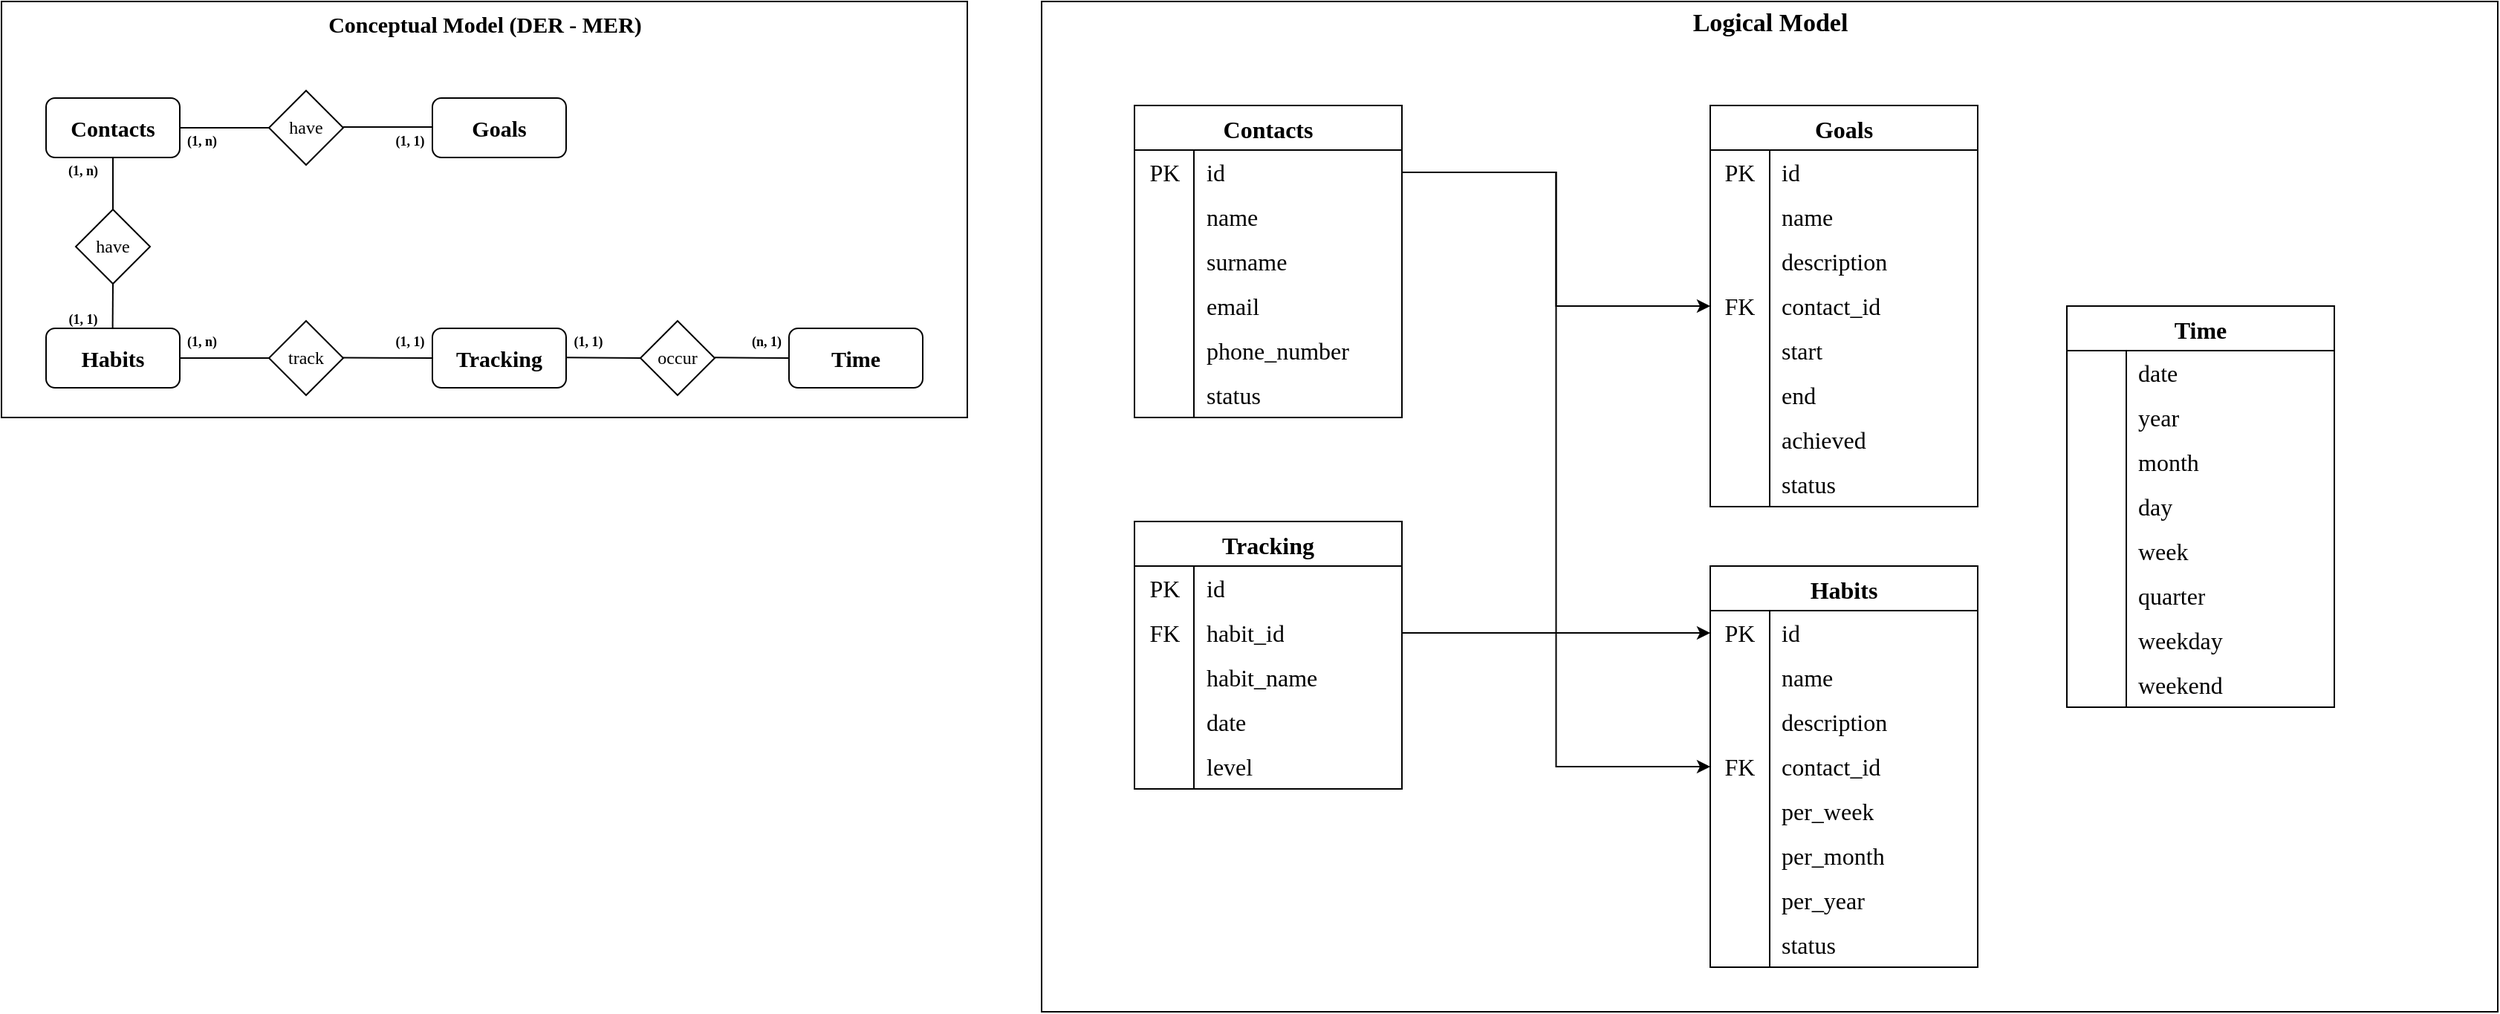 <mxfile version="24.0.6" type="device">
  <diagram name="Page-1" id="YHusCeFinX6QaXIxMUpy">
    <mxGraphModel dx="2440" dy="868" grid="1" gridSize="10" guides="1" tooltips="1" connect="1" arrows="1" fold="1" page="1" pageScale="1" pageWidth="850" pageHeight="1100" math="0" shadow="0">
      <root>
        <mxCell id="0" />
        <mxCell id="1" parent="0" />
        <mxCell id="vCZlDzleGEi6UnrA_8m--1" value="" style="rounded=0;whiteSpace=wrap;html=1;fontFamily=Garamond;" vertex="1" parent="1">
          <mxGeometry x="110" y="20" width="650" height="280" as="geometry" />
        </mxCell>
        <mxCell id="vCZlDzleGEi6UnrA_8m--4" value="&lt;b&gt;&lt;font style=&quot;font-size: 15px;&quot;&gt;Conceptual Model (DER - MER)&lt;/font&gt;&lt;/b&gt;" style="text;html=1;align=center;verticalAlign=middle;whiteSpace=wrap;rounded=0;fontFamily=Garamond;" vertex="1" parent="1">
          <mxGeometry x="322.5" y="20" width="225" height="30" as="geometry" />
        </mxCell>
        <mxCell id="vCZlDzleGEi6UnrA_8m--5" value="&lt;font style=&quot;font-size: 15px;&quot;&gt;&lt;b&gt;Contacts&lt;/b&gt;&lt;/font&gt;" style="rounded=1;whiteSpace=wrap;html=1;fontFamily=Garamond;" vertex="1" parent="1">
          <mxGeometry x="140" y="85" width="90" height="40" as="geometry" />
        </mxCell>
        <mxCell id="vCZlDzleGEi6UnrA_8m--6" value="&lt;font style=&quot;font-size: 15px;&quot;&gt;&lt;b&gt;Goals&lt;/b&gt;&lt;/font&gt;" style="rounded=1;whiteSpace=wrap;html=1;fontFamily=Garamond;" vertex="1" parent="1">
          <mxGeometry x="400" y="85" width="90" height="40" as="geometry" />
        </mxCell>
        <mxCell id="vCZlDzleGEi6UnrA_8m--7" value="&lt;font style=&quot;font-size: 15px;&quot;&gt;&lt;b&gt;Habits&lt;/b&gt;&lt;/font&gt;" style="rounded=1;whiteSpace=wrap;html=1;fontFamily=Garamond;" vertex="1" parent="1">
          <mxGeometry x="140" y="240" width="90" height="40" as="geometry" />
        </mxCell>
        <mxCell id="vCZlDzleGEi6UnrA_8m--8" value="&lt;font style=&quot;font-size: 15px;&quot;&gt;&lt;b&gt;Tracking&lt;/b&gt;&lt;/font&gt;" style="rounded=1;whiteSpace=wrap;html=1;fontFamily=Garamond;" vertex="1" parent="1">
          <mxGeometry x="400" y="240" width="90" height="40" as="geometry" />
        </mxCell>
        <mxCell id="vCZlDzleGEi6UnrA_8m--9" value="&lt;font style=&quot;font-size: 15px;&quot;&gt;&lt;b&gt;Time&lt;/b&gt;&lt;/font&gt;" style="rounded=1;whiteSpace=wrap;html=1;fontFamily=Garamond;" vertex="1" parent="1">
          <mxGeometry x="640" y="240" width="90" height="40" as="geometry" />
        </mxCell>
        <mxCell id="vCZlDzleGEi6UnrA_8m--10" value="have" style="rhombus;whiteSpace=wrap;html=1;fontFamily=Garamond;" vertex="1" parent="1">
          <mxGeometry x="290" y="80" width="50" height="50" as="geometry" />
        </mxCell>
        <mxCell id="vCZlDzleGEi6UnrA_8m--12" value="" style="endArrow=none;html=1;rounded=0;exitX=1;exitY=0.5;exitDx=0;exitDy=0;entryX=0;entryY=0.5;entryDx=0;entryDy=0;fontFamily=Garamond;" edge="1" parent="1" source="vCZlDzleGEi6UnrA_8m--5" target="vCZlDzleGEi6UnrA_8m--10">
          <mxGeometry width="50" height="50" relative="1" as="geometry">
            <mxPoint x="230" y="130" as="sourcePoint" />
            <mxPoint x="280" y="80" as="targetPoint" />
          </mxGeometry>
        </mxCell>
        <mxCell id="vCZlDzleGEi6UnrA_8m--13" value="" style="endArrow=none;html=1;rounded=0;exitX=1;exitY=0.5;exitDx=0;exitDy=0;entryX=0;entryY=0.5;entryDx=0;entryDy=0;fontFamily=Garamond;" edge="1" parent="1">
          <mxGeometry width="50" height="50" relative="1" as="geometry">
            <mxPoint x="340" y="104.5" as="sourcePoint" />
            <mxPoint x="400" y="104.5" as="targetPoint" />
          </mxGeometry>
        </mxCell>
        <mxCell id="vCZlDzleGEi6UnrA_8m--15" value="have" style="rhombus;whiteSpace=wrap;html=1;fontFamily=Garamond;" vertex="1" parent="1">
          <mxGeometry x="160" y="160" width="50" height="50" as="geometry" />
        </mxCell>
        <mxCell id="vCZlDzleGEi6UnrA_8m--17" value="" style="endArrow=none;html=1;rounded=0;exitX=0.5;exitY=1;exitDx=0;exitDy=0;entryX=0.5;entryY=0;entryDx=0;entryDy=0;fontFamily=Garamond;" edge="1" parent="1" source="vCZlDzleGEi6UnrA_8m--5" target="vCZlDzleGEi6UnrA_8m--15">
          <mxGeometry width="50" height="50" relative="1" as="geometry">
            <mxPoint x="350" y="114.5" as="sourcePoint" />
            <mxPoint x="410" y="114.5" as="targetPoint" />
          </mxGeometry>
        </mxCell>
        <mxCell id="vCZlDzleGEi6UnrA_8m--18" value="" style="endArrow=none;html=1;rounded=0;exitX=0.5;exitY=1;exitDx=0;exitDy=0;entryX=0.5;entryY=0;entryDx=0;entryDy=0;fontFamily=Garamond;" edge="1" parent="1" source="vCZlDzleGEi6UnrA_8m--15">
          <mxGeometry width="50" height="50" relative="1" as="geometry">
            <mxPoint x="184.8" y="205" as="sourcePoint" />
            <mxPoint x="184.8" y="240" as="targetPoint" />
          </mxGeometry>
        </mxCell>
        <mxCell id="vCZlDzleGEi6UnrA_8m--19" value="track" style="rhombus;whiteSpace=wrap;html=1;fontFamily=Garamond;" vertex="1" parent="1">
          <mxGeometry x="290" y="235" width="50" height="50" as="geometry" />
        </mxCell>
        <mxCell id="vCZlDzleGEi6UnrA_8m--20" value="" style="endArrow=none;html=1;rounded=0;exitX=1;exitY=0.5;exitDx=0;exitDy=0;entryX=0;entryY=0.5;entryDx=0;entryDy=0;fontFamily=Garamond;" edge="1" parent="1" source="vCZlDzleGEi6UnrA_8m--7" target="vCZlDzleGEi6UnrA_8m--19">
          <mxGeometry width="50" height="50" relative="1" as="geometry">
            <mxPoint x="260.2" y="240" as="sourcePoint" />
            <mxPoint x="260" y="270" as="targetPoint" />
          </mxGeometry>
        </mxCell>
        <mxCell id="vCZlDzleGEi6UnrA_8m--21" value="" style="endArrow=none;html=1;rounded=0;exitX=1;exitY=0.5;exitDx=0;exitDy=0;entryX=0;entryY=0.5;entryDx=0;entryDy=0;fontFamily=Garamond;" edge="1" parent="1" target="vCZlDzleGEi6UnrA_8m--8">
          <mxGeometry width="50" height="50" relative="1" as="geometry">
            <mxPoint x="340" y="259.76" as="sourcePoint" />
            <mxPoint x="400" y="259.76" as="targetPoint" />
          </mxGeometry>
        </mxCell>
        <mxCell id="vCZlDzleGEi6UnrA_8m--22" value="occur" style="rhombus;whiteSpace=wrap;html=1;fontFamily=Garamond;" vertex="1" parent="1">
          <mxGeometry x="540" y="235" width="50" height="50" as="geometry" />
        </mxCell>
        <mxCell id="vCZlDzleGEi6UnrA_8m--24" value="" style="endArrow=none;html=1;rounded=0;exitX=1;exitY=0.5;exitDx=0;exitDy=0;fontFamily=Garamond;" edge="1" parent="1">
          <mxGeometry width="50" height="50" relative="1" as="geometry">
            <mxPoint x="490" y="259.66" as="sourcePoint" />
            <mxPoint x="540" y="260" as="targetPoint" />
          </mxGeometry>
        </mxCell>
        <mxCell id="vCZlDzleGEi6UnrA_8m--25" value="" style="endArrow=none;html=1;rounded=0;exitX=1;exitY=0.5;exitDx=0;exitDy=0;fontFamily=Garamond;" edge="1" parent="1">
          <mxGeometry width="50" height="50" relative="1" as="geometry">
            <mxPoint x="590" y="259.66" as="sourcePoint" />
            <mxPoint x="640" y="260" as="targetPoint" />
          </mxGeometry>
        </mxCell>
        <mxCell id="vCZlDzleGEi6UnrA_8m--26" value="&lt;b&gt;&lt;font style=&quot;font-size: 9px;&quot;&gt;(1, n)&lt;/font&gt;&lt;/b&gt;" style="text;html=1;align=center;verticalAlign=middle;whiteSpace=wrap;rounded=0;fontFamily=Garamond;" vertex="1" parent="1">
          <mxGeometry x="230" y="105" width="30" height="15" as="geometry" />
        </mxCell>
        <mxCell id="vCZlDzleGEi6UnrA_8m--28" value="&lt;b&gt;&lt;font style=&quot;font-size: 9px;&quot;&gt;(1, 1)&lt;/font&gt;&lt;/b&gt;" style="text;html=1;align=center;verticalAlign=middle;whiteSpace=wrap;rounded=0;fontFamily=Garamond;" vertex="1" parent="1">
          <mxGeometry x="370" y="105" width="30" height="15" as="geometry" />
        </mxCell>
        <mxCell id="vCZlDzleGEi6UnrA_8m--29" value="&lt;b&gt;&lt;font style=&quot;font-size: 9px;&quot;&gt;(1, n)&lt;/font&gt;&lt;/b&gt;" style="text;html=1;align=center;verticalAlign=middle;whiteSpace=wrap;rounded=0;fontFamily=Garamond;" vertex="1" parent="1">
          <mxGeometry x="150" y="125" width="30" height="15" as="geometry" />
        </mxCell>
        <mxCell id="vCZlDzleGEi6UnrA_8m--30" value="&lt;b&gt;&lt;font style=&quot;font-size: 9px;&quot;&gt;(1, 1)&lt;/font&gt;&lt;/b&gt;" style="text;html=1;align=center;verticalAlign=middle;whiteSpace=wrap;rounded=0;fontFamily=Garamond;" vertex="1" parent="1">
          <mxGeometry x="150" y="225" width="30" height="15" as="geometry" />
        </mxCell>
        <mxCell id="vCZlDzleGEi6UnrA_8m--31" value="&lt;b&gt;&lt;font style=&quot;font-size: 9px;&quot;&gt;(1, n)&lt;/font&gt;&lt;/b&gt;" style="text;html=1;align=center;verticalAlign=middle;whiteSpace=wrap;rounded=0;fontFamily=Garamond;" vertex="1" parent="1">
          <mxGeometry x="230" y="240" width="30" height="15" as="geometry" />
        </mxCell>
        <mxCell id="vCZlDzleGEi6UnrA_8m--32" value="&lt;b&gt;&lt;font style=&quot;font-size: 9px;&quot;&gt;(1, 1)&lt;/font&gt;&lt;/b&gt;" style="text;html=1;align=center;verticalAlign=middle;whiteSpace=wrap;rounded=0;fontFamily=Garamond;" vertex="1" parent="1">
          <mxGeometry x="370" y="240" width="30" height="15" as="geometry" />
        </mxCell>
        <mxCell id="vCZlDzleGEi6UnrA_8m--33" value="&lt;b&gt;&lt;font style=&quot;font-size: 9px;&quot;&gt;(1, 1)&lt;/font&gt;&lt;/b&gt;" style="text;html=1;align=center;verticalAlign=middle;whiteSpace=wrap;rounded=0;fontFamily=Garamond;" vertex="1" parent="1">
          <mxGeometry x="490" y="240" width="30" height="15" as="geometry" />
        </mxCell>
        <mxCell id="vCZlDzleGEi6UnrA_8m--34" value="&lt;b&gt;&lt;font style=&quot;font-size: 9px;&quot;&gt;(n, 1)&lt;/font&gt;&lt;/b&gt;" style="text;html=1;align=center;verticalAlign=middle;whiteSpace=wrap;rounded=0;fontFamily=Garamond;" vertex="1" parent="1">
          <mxGeometry x="610" y="240" width="30" height="15" as="geometry" />
        </mxCell>
        <mxCell id="vCZlDzleGEi6UnrA_8m--35" value="" style="rounded=0;whiteSpace=wrap;html=1;fontFamily=Garamond;" vertex="1" parent="1">
          <mxGeometry x="810" y="20" width="980" height="680" as="geometry" />
        </mxCell>
        <mxCell id="vCZlDzleGEi6UnrA_8m--36" value="&lt;b style=&quot;font-size: 17px;&quot;&gt;&lt;font style=&quot;font-size: 17px;&quot;&gt;Logical Model&lt;/font&gt;&lt;/b&gt;" style="text;html=1;align=center;verticalAlign=middle;whiteSpace=wrap;rounded=0;fontFamily=Garamond;fontSize=17;" vertex="1" parent="1">
          <mxGeometry x="1187.5" y="20" width="225" height="30" as="geometry" />
        </mxCell>
        <mxCell id="vCZlDzleGEi6UnrA_8m--37" value="Contacts" style="shape=table;startSize=30;container=1;collapsible=0;childLayout=tableLayout;fixedRows=1;rowLines=0;fontStyle=1;strokeColor=default;fontSize=16;fontFamily=Garamond;" vertex="1" parent="1">
          <mxGeometry x="872.5" y="90" width="180" height="210" as="geometry" />
        </mxCell>
        <mxCell id="vCZlDzleGEi6UnrA_8m--38" value="" style="shape=tableRow;horizontal=0;startSize=0;swimlaneHead=0;swimlaneBody=0;top=0;left=0;bottom=0;right=0;collapsible=0;dropTarget=0;fillColor=none;points=[[0,0.5],[1,0.5]];portConstraint=eastwest;strokeColor=inherit;fontSize=16;fontFamily=Garamond;" vertex="1" parent="vCZlDzleGEi6UnrA_8m--37">
          <mxGeometry y="30" width="180" height="30" as="geometry" />
        </mxCell>
        <mxCell id="vCZlDzleGEi6UnrA_8m--39" value="PK" style="shape=partialRectangle;html=1;whiteSpace=wrap;connectable=0;fillColor=none;top=0;left=0;bottom=0;right=0;overflow=hidden;pointerEvents=1;strokeColor=inherit;fontSize=16;fontFamily=Garamond;" vertex="1" parent="vCZlDzleGEi6UnrA_8m--38">
          <mxGeometry width="40" height="30" as="geometry">
            <mxRectangle width="40" height="30" as="alternateBounds" />
          </mxGeometry>
        </mxCell>
        <mxCell id="vCZlDzleGEi6UnrA_8m--40" value="id" style="shape=partialRectangle;html=1;whiteSpace=wrap;connectable=0;fillColor=none;top=0;left=0;bottom=0;right=0;align=left;spacingLeft=6;overflow=hidden;strokeColor=inherit;fontSize=16;fontFamily=Garamond;" vertex="1" parent="vCZlDzleGEi6UnrA_8m--38">
          <mxGeometry x="40" width="140" height="30" as="geometry">
            <mxRectangle width="140" height="30" as="alternateBounds" />
          </mxGeometry>
        </mxCell>
        <mxCell id="vCZlDzleGEi6UnrA_8m--41" value="" style="shape=tableRow;horizontal=0;startSize=0;swimlaneHead=0;swimlaneBody=0;top=0;left=0;bottom=0;right=0;collapsible=0;dropTarget=0;fillColor=none;points=[[0,0.5],[1,0.5]];portConstraint=eastwest;strokeColor=inherit;fontSize=16;fontFamily=Garamond;" vertex="1" parent="vCZlDzleGEi6UnrA_8m--37">
          <mxGeometry y="60" width="180" height="30" as="geometry" />
        </mxCell>
        <mxCell id="vCZlDzleGEi6UnrA_8m--42" value="" style="shape=partialRectangle;html=1;whiteSpace=wrap;connectable=0;fillColor=none;top=0;left=0;bottom=0;right=0;overflow=hidden;strokeColor=inherit;fontSize=16;fontFamily=Garamond;" vertex="1" parent="vCZlDzleGEi6UnrA_8m--41">
          <mxGeometry width="40" height="30" as="geometry">
            <mxRectangle width="40" height="30" as="alternateBounds" />
          </mxGeometry>
        </mxCell>
        <mxCell id="vCZlDzleGEi6UnrA_8m--43" value="name" style="shape=partialRectangle;html=1;whiteSpace=wrap;connectable=0;fillColor=none;top=0;left=0;bottom=0;right=0;align=left;spacingLeft=6;overflow=hidden;strokeColor=inherit;fontSize=16;fontFamily=Garamond;" vertex="1" parent="vCZlDzleGEi6UnrA_8m--41">
          <mxGeometry x="40" width="140" height="30" as="geometry">
            <mxRectangle width="140" height="30" as="alternateBounds" />
          </mxGeometry>
        </mxCell>
        <mxCell id="vCZlDzleGEi6UnrA_8m--44" value="" style="shape=tableRow;horizontal=0;startSize=0;swimlaneHead=0;swimlaneBody=0;top=0;left=0;bottom=0;right=0;collapsible=0;dropTarget=0;fillColor=none;points=[[0,0.5],[1,0.5]];portConstraint=eastwest;strokeColor=inherit;fontSize=16;fontFamily=Garamond;" vertex="1" parent="vCZlDzleGEi6UnrA_8m--37">
          <mxGeometry y="90" width="180" height="30" as="geometry" />
        </mxCell>
        <mxCell id="vCZlDzleGEi6UnrA_8m--45" value="" style="shape=partialRectangle;html=1;whiteSpace=wrap;connectable=0;fillColor=none;top=0;left=0;bottom=0;right=0;overflow=hidden;strokeColor=inherit;fontSize=16;fontFamily=Garamond;" vertex="1" parent="vCZlDzleGEi6UnrA_8m--44">
          <mxGeometry width="40" height="30" as="geometry">
            <mxRectangle width="40" height="30" as="alternateBounds" />
          </mxGeometry>
        </mxCell>
        <mxCell id="vCZlDzleGEi6UnrA_8m--46" value="surname" style="shape=partialRectangle;html=1;whiteSpace=wrap;connectable=0;fillColor=none;top=0;left=0;bottom=0;right=0;align=left;spacingLeft=6;overflow=hidden;strokeColor=inherit;fontSize=16;fontFamily=Garamond;" vertex="1" parent="vCZlDzleGEi6UnrA_8m--44">
          <mxGeometry x="40" width="140" height="30" as="geometry">
            <mxRectangle width="140" height="30" as="alternateBounds" />
          </mxGeometry>
        </mxCell>
        <mxCell id="vCZlDzleGEi6UnrA_8m--47" value="" style="shape=tableRow;horizontal=0;startSize=0;swimlaneHead=0;swimlaneBody=0;top=0;left=0;bottom=0;right=0;collapsible=0;dropTarget=0;fillColor=none;points=[[0,0.5],[1,0.5]];portConstraint=eastwest;strokeColor=inherit;fontSize=16;fontFamily=Garamond;" vertex="1" parent="vCZlDzleGEi6UnrA_8m--37">
          <mxGeometry y="120" width="180" height="30" as="geometry" />
        </mxCell>
        <mxCell id="vCZlDzleGEi6UnrA_8m--48" value="" style="shape=partialRectangle;html=1;whiteSpace=wrap;connectable=0;fillColor=none;top=0;left=0;bottom=0;right=0;overflow=hidden;strokeColor=inherit;fontSize=16;fontFamily=Garamond;" vertex="1" parent="vCZlDzleGEi6UnrA_8m--47">
          <mxGeometry width="40" height="30" as="geometry">
            <mxRectangle width="40" height="30" as="alternateBounds" />
          </mxGeometry>
        </mxCell>
        <mxCell id="vCZlDzleGEi6UnrA_8m--49" value="email" style="shape=partialRectangle;html=1;whiteSpace=wrap;connectable=0;fillColor=none;top=0;left=0;bottom=0;right=0;align=left;spacingLeft=6;overflow=hidden;strokeColor=inherit;fontSize=16;fontFamily=Garamond;" vertex="1" parent="vCZlDzleGEi6UnrA_8m--47">
          <mxGeometry x="40" width="140" height="30" as="geometry">
            <mxRectangle width="140" height="30" as="alternateBounds" />
          </mxGeometry>
        </mxCell>
        <mxCell id="vCZlDzleGEi6UnrA_8m--50" value="" style="shape=tableRow;horizontal=0;startSize=0;swimlaneHead=0;swimlaneBody=0;top=0;left=0;bottom=0;right=0;collapsible=0;dropTarget=0;fillColor=none;points=[[0,0.5],[1,0.5]];portConstraint=eastwest;strokeColor=inherit;fontSize=16;fontFamily=Garamond;" vertex="1" parent="vCZlDzleGEi6UnrA_8m--37">
          <mxGeometry y="150" width="180" height="30" as="geometry" />
        </mxCell>
        <mxCell id="vCZlDzleGEi6UnrA_8m--51" value="" style="shape=partialRectangle;html=1;whiteSpace=wrap;connectable=0;fillColor=none;top=0;left=0;bottom=0;right=0;overflow=hidden;strokeColor=inherit;fontSize=16;fontFamily=Garamond;" vertex="1" parent="vCZlDzleGEi6UnrA_8m--50">
          <mxGeometry width="40" height="30" as="geometry">
            <mxRectangle width="40" height="30" as="alternateBounds" />
          </mxGeometry>
        </mxCell>
        <mxCell id="vCZlDzleGEi6UnrA_8m--52" value="phone_number" style="shape=partialRectangle;html=1;whiteSpace=wrap;connectable=0;fillColor=none;top=0;left=0;bottom=0;right=0;align=left;spacingLeft=6;overflow=hidden;strokeColor=inherit;fontSize=16;fontFamily=Garamond;" vertex="1" parent="vCZlDzleGEi6UnrA_8m--50">
          <mxGeometry x="40" width="140" height="30" as="geometry">
            <mxRectangle width="140" height="30" as="alternateBounds" />
          </mxGeometry>
        </mxCell>
        <mxCell id="vCZlDzleGEi6UnrA_8m--53" value="" style="shape=tableRow;horizontal=0;startSize=0;swimlaneHead=0;swimlaneBody=0;top=0;left=0;bottom=0;right=0;collapsible=0;dropTarget=0;fillColor=none;points=[[0,0.5],[1,0.5]];portConstraint=eastwest;strokeColor=inherit;fontSize=16;fontFamily=Garamond;" vertex="1" parent="vCZlDzleGEi6UnrA_8m--37">
          <mxGeometry y="180" width="180" height="30" as="geometry" />
        </mxCell>
        <mxCell id="vCZlDzleGEi6UnrA_8m--54" value="" style="shape=partialRectangle;html=1;whiteSpace=wrap;connectable=0;fillColor=none;top=0;left=0;bottom=0;right=0;overflow=hidden;strokeColor=inherit;fontSize=16;fontFamily=Garamond;" vertex="1" parent="vCZlDzleGEi6UnrA_8m--53">
          <mxGeometry width="40" height="30" as="geometry">
            <mxRectangle width="40" height="30" as="alternateBounds" />
          </mxGeometry>
        </mxCell>
        <mxCell id="vCZlDzleGEi6UnrA_8m--55" value="status" style="shape=partialRectangle;html=1;whiteSpace=wrap;connectable=0;fillColor=none;top=0;left=0;bottom=0;right=0;align=left;spacingLeft=6;overflow=hidden;strokeColor=inherit;fontSize=16;fontFamily=Garamond;" vertex="1" parent="vCZlDzleGEi6UnrA_8m--53">
          <mxGeometry x="40" width="140" height="30" as="geometry">
            <mxRectangle width="140" height="30" as="alternateBounds" />
          </mxGeometry>
        </mxCell>
        <mxCell id="vCZlDzleGEi6UnrA_8m--56" value="Goals" style="shape=table;startSize=30;container=1;collapsible=0;childLayout=tableLayout;fixedRows=1;rowLines=0;fontStyle=1;strokeColor=default;fontSize=16;fontFamily=Garamond;" vertex="1" parent="1">
          <mxGeometry x="1260" y="90" width="180" height="270" as="geometry" />
        </mxCell>
        <mxCell id="vCZlDzleGEi6UnrA_8m--57" value="" style="shape=tableRow;horizontal=0;startSize=0;swimlaneHead=0;swimlaneBody=0;top=0;left=0;bottom=0;right=0;collapsible=0;dropTarget=0;fillColor=none;points=[[0,0.5],[1,0.5]];portConstraint=eastwest;strokeColor=inherit;fontSize=16;fontFamily=Garamond;" vertex="1" parent="vCZlDzleGEi6UnrA_8m--56">
          <mxGeometry y="30" width="180" height="30" as="geometry" />
        </mxCell>
        <mxCell id="vCZlDzleGEi6UnrA_8m--58" value="PK" style="shape=partialRectangle;html=1;whiteSpace=wrap;connectable=0;fillColor=none;top=0;left=0;bottom=0;right=0;overflow=hidden;pointerEvents=1;strokeColor=inherit;fontSize=16;fontFamily=Garamond;" vertex="1" parent="vCZlDzleGEi6UnrA_8m--57">
          <mxGeometry width="40" height="30" as="geometry">
            <mxRectangle width="40" height="30" as="alternateBounds" />
          </mxGeometry>
        </mxCell>
        <mxCell id="vCZlDzleGEi6UnrA_8m--59" value="id" style="shape=partialRectangle;html=1;whiteSpace=wrap;connectable=0;fillColor=none;top=0;left=0;bottom=0;right=0;align=left;spacingLeft=6;overflow=hidden;strokeColor=inherit;fontSize=16;fontFamily=Garamond;" vertex="1" parent="vCZlDzleGEi6UnrA_8m--57">
          <mxGeometry x="40" width="140" height="30" as="geometry">
            <mxRectangle width="140" height="30" as="alternateBounds" />
          </mxGeometry>
        </mxCell>
        <mxCell id="vCZlDzleGEi6UnrA_8m--60" value="" style="shape=tableRow;horizontal=0;startSize=0;swimlaneHead=0;swimlaneBody=0;top=0;left=0;bottom=0;right=0;collapsible=0;dropTarget=0;fillColor=none;points=[[0,0.5],[1,0.5]];portConstraint=eastwest;strokeColor=inherit;fontSize=16;fontFamily=Garamond;" vertex="1" parent="vCZlDzleGEi6UnrA_8m--56">
          <mxGeometry y="60" width="180" height="30" as="geometry" />
        </mxCell>
        <mxCell id="vCZlDzleGEi6UnrA_8m--61" value="" style="shape=partialRectangle;html=1;whiteSpace=wrap;connectable=0;fillColor=none;top=0;left=0;bottom=0;right=0;overflow=hidden;strokeColor=inherit;fontSize=16;fontFamily=Garamond;" vertex="1" parent="vCZlDzleGEi6UnrA_8m--60">
          <mxGeometry width="40" height="30" as="geometry">
            <mxRectangle width="40" height="30" as="alternateBounds" />
          </mxGeometry>
        </mxCell>
        <mxCell id="vCZlDzleGEi6UnrA_8m--62" value="name" style="shape=partialRectangle;html=1;whiteSpace=wrap;connectable=0;fillColor=none;top=0;left=0;bottom=0;right=0;align=left;spacingLeft=6;overflow=hidden;strokeColor=inherit;fontSize=16;fontFamily=Garamond;" vertex="1" parent="vCZlDzleGEi6UnrA_8m--60">
          <mxGeometry x="40" width="140" height="30" as="geometry">
            <mxRectangle width="140" height="30" as="alternateBounds" />
          </mxGeometry>
        </mxCell>
        <mxCell id="vCZlDzleGEi6UnrA_8m--63" value="" style="shape=tableRow;horizontal=0;startSize=0;swimlaneHead=0;swimlaneBody=0;top=0;left=0;bottom=0;right=0;collapsible=0;dropTarget=0;fillColor=none;points=[[0,0.5],[1,0.5]];portConstraint=eastwest;strokeColor=inherit;fontSize=16;fontFamily=Garamond;" vertex="1" parent="vCZlDzleGEi6UnrA_8m--56">
          <mxGeometry y="90" width="180" height="30" as="geometry" />
        </mxCell>
        <mxCell id="vCZlDzleGEi6UnrA_8m--64" value="" style="shape=partialRectangle;html=1;whiteSpace=wrap;connectable=0;fillColor=none;top=0;left=0;bottom=0;right=0;overflow=hidden;strokeColor=inherit;fontSize=16;fontFamily=Garamond;" vertex="1" parent="vCZlDzleGEi6UnrA_8m--63">
          <mxGeometry width="40" height="30" as="geometry">
            <mxRectangle width="40" height="30" as="alternateBounds" />
          </mxGeometry>
        </mxCell>
        <mxCell id="vCZlDzleGEi6UnrA_8m--65" value="description" style="shape=partialRectangle;html=1;whiteSpace=wrap;connectable=0;fillColor=none;top=0;left=0;bottom=0;right=0;align=left;spacingLeft=6;overflow=hidden;strokeColor=inherit;fontSize=16;fontFamily=Garamond;" vertex="1" parent="vCZlDzleGEi6UnrA_8m--63">
          <mxGeometry x="40" width="140" height="30" as="geometry">
            <mxRectangle width="140" height="30" as="alternateBounds" />
          </mxGeometry>
        </mxCell>
        <mxCell id="vCZlDzleGEi6UnrA_8m--66" value="" style="shape=tableRow;horizontal=0;startSize=0;swimlaneHead=0;swimlaneBody=0;top=0;left=0;bottom=0;right=0;collapsible=0;dropTarget=0;fillColor=none;points=[[0,0.5],[1,0.5]];portConstraint=eastwest;strokeColor=inherit;fontSize=16;fontFamily=Garamond;" vertex="1" parent="vCZlDzleGEi6UnrA_8m--56">
          <mxGeometry y="120" width="180" height="30" as="geometry" />
        </mxCell>
        <mxCell id="vCZlDzleGEi6UnrA_8m--67" value="FK" style="shape=partialRectangle;html=1;whiteSpace=wrap;connectable=0;fillColor=none;top=0;left=0;bottom=0;right=0;overflow=hidden;strokeColor=inherit;fontSize=16;fontFamily=Garamond;" vertex="1" parent="vCZlDzleGEi6UnrA_8m--66">
          <mxGeometry width="40" height="30" as="geometry">
            <mxRectangle width="40" height="30" as="alternateBounds" />
          </mxGeometry>
        </mxCell>
        <mxCell id="vCZlDzleGEi6UnrA_8m--68" value="contact_id" style="shape=partialRectangle;html=1;whiteSpace=wrap;connectable=0;fillColor=none;top=0;left=0;bottom=0;right=0;align=left;spacingLeft=6;overflow=hidden;strokeColor=inherit;fontSize=16;fontFamily=Garamond;" vertex="1" parent="vCZlDzleGEi6UnrA_8m--66">
          <mxGeometry x="40" width="140" height="30" as="geometry">
            <mxRectangle width="140" height="30" as="alternateBounds" />
          </mxGeometry>
        </mxCell>
        <mxCell id="vCZlDzleGEi6UnrA_8m--69" value="" style="shape=tableRow;horizontal=0;startSize=0;swimlaneHead=0;swimlaneBody=0;top=0;left=0;bottom=0;right=0;collapsible=0;dropTarget=0;fillColor=none;points=[[0,0.5],[1,0.5]];portConstraint=eastwest;strokeColor=inherit;fontSize=16;fontFamily=Garamond;" vertex="1" parent="vCZlDzleGEi6UnrA_8m--56">
          <mxGeometry y="150" width="180" height="30" as="geometry" />
        </mxCell>
        <mxCell id="vCZlDzleGEi6UnrA_8m--70" value="" style="shape=partialRectangle;html=1;whiteSpace=wrap;connectable=0;fillColor=none;top=0;left=0;bottom=0;right=0;overflow=hidden;strokeColor=inherit;fontSize=16;fontFamily=Garamond;" vertex="1" parent="vCZlDzleGEi6UnrA_8m--69">
          <mxGeometry width="40" height="30" as="geometry">
            <mxRectangle width="40" height="30" as="alternateBounds" />
          </mxGeometry>
        </mxCell>
        <mxCell id="vCZlDzleGEi6UnrA_8m--71" value="start" style="shape=partialRectangle;html=1;whiteSpace=wrap;connectable=0;fillColor=none;top=0;left=0;bottom=0;right=0;align=left;spacingLeft=6;overflow=hidden;strokeColor=inherit;fontSize=16;fontFamily=Garamond;" vertex="1" parent="vCZlDzleGEi6UnrA_8m--69">
          <mxGeometry x="40" width="140" height="30" as="geometry">
            <mxRectangle width="140" height="30" as="alternateBounds" />
          </mxGeometry>
        </mxCell>
        <mxCell id="vCZlDzleGEi6UnrA_8m--72" value="" style="shape=tableRow;horizontal=0;startSize=0;swimlaneHead=0;swimlaneBody=0;top=0;left=0;bottom=0;right=0;collapsible=0;dropTarget=0;fillColor=none;points=[[0,0.5],[1,0.5]];portConstraint=eastwest;strokeColor=inherit;fontSize=16;fontFamily=Garamond;" vertex="1" parent="vCZlDzleGEi6UnrA_8m--56">
          <mxGeometry y="180" width="180" height="30" as="geometry" />
        </mxCell>
        <mxCell id="vCZlDzleGEi6UnrA_8m--73" value="" style="shape=partialRectangle;html=1;whiteSpace=wrap;connectable=0;fillColor=none;top=0;left=0;bottom=0;right=0;overflow=hidden;strokeColor=inherit;fontSize=16;fontFamily=Garamond;" vertex="1" parent="vCZlDzleGEi6UnrA_8m--72">
          <mxGeometry width="40" height="30" as="geometry">
            <mxRectangle width="40" height="30" as="alternateBounds" />
          </mxGeometry>
        </mxCell>
        <mxCell id="vCZlDzleGEi6UnrA_8m--74" value="end" style="shape=partialRectangle;html=1;whiteSpace=wrap;connectable=0;fillColor=none;top=0;left=0;bottom=0;right=0;align=left;spacingLeft=6;overflow=hidden;strokeColor=inherit;fontSize=16;fontFamily=Garamond;" vertex="1" parent="vCZlDzleGEi6UnrA_8m--72">
          <mxGeometry x="40" width="140" height="30" as="geometry">
            <mxRectangle width="140" height="30" as="alternateBounds" />
          </mxGeometry>
        </mxCell>
        <mxCell id="vCZlDzleGEi6UnrA_8m--75" value="" style="shape=tableRow;horizontal=0;startSize=0;swimlaneHead=0;swimlaneBody=0;top=0;left=0;bottom=0;right=0;collapsible=0;dropTarget=0;fillColor=none;points=[[0,0.5],[1,0.5]];portConstraint=eastwest;strokeColor=inherit;fontSize=16;fontFamily=Garamond;" vertex="1" parent="vCZlDzleGEi6UnrA_8m--56">
          <mxGeometry y="210" width="180" height="30" as="geometry" />
        </mxCell>
        <mxCell id="vCZlDzleGEi6UnrA_8m--76" value="" style="shape=partialRectangle;html=1;whiteSpace=wrap;connectable=0;fillColor=none;top=0;left=0;bottom=0;right=0;overflow=hidden;strokeColor=inherit;fontSize=16;fontFamily=Garamond;" vertex="1" parent="vCZlDzleGEi6UnrA_8m--75">
          <mxGeometry width="40" height="30" as="geometry">
            <mxRectangle width="40" height="30" as="alternateBounds" />
          </mxGeometry>
        </mxCell>
        <mxCell id="vCZlDzleGEi6UnrA_8m--77" value="achieved" style="shape=partialRectangle;html=1;whiteSpace=wrap;connectable=0;fillColor=none;top=0;left=0;bottom=0;right=0;align=left;spacingLeft=6;overflow=hidden;strokeColor=inherit;fontSize=16;fontFamily=Garamond;" vertex="1" parent="vCZlDzleGEi6UnrA_8m--75">
          <mxGeometry x="40" width="140" height="30" as="geometry">
            <mxRectangle width="140" height="30" as="alternateBounds" />
          </mxGeometry>
        </mxCell>
        <mxCell id="vCZlDzleGEi6UnrA_8m--78" value="" style="shape=tableRow;horizontal=0;startSize=0;swimlaneHead=0;swimlaneBody=0;top=0;left=0;bottom=0;right=0;collapsible=0;dropTarget=0;fillColor=none;points=[[0,0.5],[1,0.5]];portConstraint=eastwest;strokeColor=inherit;fontSize=16;fontFamily=Garamond;" vertex="1" parent="vCZlDzleGEi6UnrA_8m--56">
          <mxGeometry y="240" width="180" height="30" as="geometry" />
        </mxCell>
        <mxCell id="vCZlDzleGEi6UnrA_8m--79" value="" style="shape=partialRectangle;html=1;whiteSpace=wrap;connectable=0;fillColor=none;top=0;left=0;bottom=0;right=0;overflow=hidden;strokeColor=inherit;fontSize=16;fontFamily=Garamond;" vertex="1" parent="vCZlDzleGEi6UnrA_8m--78">
          <mxGeometry width="40" height="30" as="geometry">
            <mxRectangle width="40" height="30" as="alternateBounds" />
          </mxGeometry>
        </mxCell>
        <mxCell id="vCZlDzleGEi6UnrA_8m--80" value="status" style="shape=partialRectangle;html=1;whiteSpace=wrap;connectable=0;fillColor=none;top=0;left=0;bottom=0;right=0;align=left;spacingLeft=6;overflow=hidden;strokeColor=inherit;fontSize=16;fontFamily=Garamond;" vertex="1" parent="vCZlDzleGEi6UnrA_8m--78">
          <mxGeometry x="40" width="140" height="30" as="geometry">
            <mxRectangle width="140" height="30" as="alternateBounds" />
          </mxGeometry>
        </mxCell>
        <mxCell id="vCZlDzleGEi6UnrA_8m--81" value="Habits" style="shape=table;startSize=30;container=1;collapsible=0;childLayout=tableLayout;fixedRows=1;rowLines=0;fontStyle=1;strokeColor=default;fontSize=16;fontFamily=Garamond;" vertex="1" parent="1">
          <mxGeometry x="1260" y="400" width="180" height="270" as="geometry" />
        </mxCell>
        <mxCell id="vCZlDzleGEi6UnrA_8m--82" value="" style="shape=tableRow;horizontal=0;startSize=0;swimlaneHead=0;swimlaneBody=0;top=0;left=0;bottom=0;right=0;collapsible=0;dropTarget=0;fillColor=none;points=[[0,0.5],[1,0.5]];portConstraint=eastwest;strokeColor=inherit;fontSize=16;fontFamily=Garamond;" vertex="1" parent="vCZlDzleGEi6UnrA_8m--81">
          <mxGeometry y="30" width="180" height="30" as="geometry" />
        </mxCell>
        <mxCell id="vCZlDzleGEi6UnrA_8m--83" value="PK" style="shape=partialRectangle;html=1;whiteSpace=wrap;connectable=0;fillColor=none;top=0;left=0;bottom=0;right=0;overflow=hidden;pointerEvents=1;strokeColor=inherit;fontSize=16;fontFamily=Garamond;" vertex="1" parent="vCZlDzleGEi6UnrA_8m--82">
          <mxGeometry width="40" height="30" as="geometry">
            <mxRectangle width="40" height="30" as="alternateBounds" />
          </mxGeometry>
        </mxCell>
        <mxCell id="vCZlDzleGEi6UnrA_8m--84" value="id" style="shape=partialRectangle;html=1;whiteSpace=wrap;connectable=0;fillColor=none;top=0;left=0;bottom=0;right=0;align=left;spacingLeft=6;overflow=hidden;strokeColor=inherit;fontSize=16;fontFamily=Garamond;" vertex="1" parent="vCZlDzleGEi6UnrA_8m--82">
          <mxGeometry x="40" width="140" height="30" as="geometry">
            <mxRectangle width="140" height="30" as="alternateBounds" />
          </mxGeometry>
        </mxCell>
        <mxCell id="vCZlDzleGEi6UnrA_8m--85" value="" style="shape=tableRow;horizontal=0;startSize=0;swimlaneHead=0;swimlaneBody=0;top=0;left=0;bottom=0;right=0;collapsible=0;dropTarget=0;fillColor=none;points=[[0,0.5],[1,0.5]];portConstraint=eastwest;strokeColor=inherit;fontSize=16;fontFamily=Garamond;" vertex="1" parent="vCZlDzleGEi6UnrA_8m--81">
          <mxGeometry y="60" width="180" height="30" as="geometry" />
        </mxCell>
        <mxCell id="vCZlDzleGEi6UnrA_8m--86" value="" style="shape=partialRectangle;html=1;whiteSpace=wrap;connectable=0;fillColor=none;top=0;left=0;bottom=0;right=0;overflow=hidden;strokeColor=inherit;fontSize=16;fontFamily=Garamond;" vertex="1" parent="vCZlDzleGEi6UnrA_8m--85">
          <mxGeometry width="40" height="30" as="geometry">
            <mxRectangle width="40" height="30" as="alternateBounds" />
          </mxGeometry>
        </mxCell>
        <mxCell id="vCZlDzleGEi6UnrA_8m--87" value="name" style="shape=partialRectangle;html=1;whiteSpace=wrap;connectable=0;fillColor=none;top=0;left=0;bottom=0;right=0;align=left;spacingLeft=6;overflow=hidden;strokeColor=inherit;fontSize=16;fontFamily=Garamond;" vertex="1" parent="vCZlDzleGEi6UnrA_8m--85">
          <mxGeometry x="40" width="140" height="30" as="geometry">
            <mxRectangle width="140" height="30" as="alternateBounds" />
          </mxGeometry>
        </mxCell>
        <mxCell id="vCZlDzleGEi6UnrA_8m--88" value="" style="shape=tableRow;horizontal=0;startSize=0;swimlaneHead=0;swimlaneBody=0;top=0;left=0;bottom=0;right=0;collapsible=0;dropTarget=0;fillColor=none;points=[[0,0.5],[1,0.5]];portConstraint=eastwest;strokeColor=inherit;fontSize=16;fontFamily=Garamond;" vertex="1" parent="vCZlDzleGEi6UnrA_8m--81">
          <mxGeometry y="90" width="180" height="30" as="geometry" />
        </mxCell>
        <mxCell id="vCZlDzleGEi6UnrA_8m--89" value="" style="shape=partialRectangle;html=1;whiteSpace=wrap;connectable=0;fillColor=none;top=0;left=0;bottom=0;right=0;overflow=hidden;strokeColor=inherit;fontSize=16;fontFamily=Garamond;" vertex="1" parent="vCZlDzleGEi6UnrA_8m--88">
          <mxGeometry width="40" height="30" as="geometry">
            <mxRectangle width="40" height="30" as="alternateBounds" />
          </mxGeometry>
        </mxCell>
        <mxCell id="vCZlDzleGEi6UnrA_8m--90" value="description" style="shape=partialRectangle;html=1;whiteSpace=wrap;connectable=0;fillColor=none;top=0;left=0;bottom=0;right=0;align=left;spacingLeft=6;overflow=hidden;strokeColor=inherit;fontSize=16;fontFamily=Garamond;" vertex="1" parent="vCZlDzleGEi6UnrA_8m--88">
          <mxGeometry x="40" width="140" height="30" as="geometry">
            <mxRectangle width="140" height="30" as="alternateBounds" />
          </mxGeometry>
        </mxCell>
        <mxCell id="vCZlDzleGEi6UnrA_8m--91" value="" style="shape=tableRow;horizontal=0;startSize=0;swimlaneHead=0;swimlaneBody=0;top=0;left=0;bottom=0;right=0;collapsible=0;dropTarget=0;fillColor=none;points=[[0,0.5],[1,0.5]];portConstraint=eastwest;strokeColor=inherit;fontSize=16;fontFamily=Garamond;" vertex="1" parent="vCZlDzleGEi6UnrA_8m--81">
          <mxGeometry y="120" width="180" height="30" as="geometry" />
        </mxCell>
        <mxCell id="vCZlDzleGEi6UnrA_8m--92" value="FK" style="shape=partialRectangle;html=1;whiteSpace=wrap;connectable=0;fillColor=none;top=0;left=0;bottom=0;right=0;overflow=hidden;strokeColor=inherit;fontSize=16;fontFamily=Garamond;" vertex="1" parent="vCZlDzleGEi6UnrA_8m--91">
          <mxGeometry width="40" height="30" as="geometry">
            <mxRectangle width="40" height="30" as="alternateBounds" />
          </mxGeometry>
        </mxCell>
        <mxCell id="vCZlDzleGEi6UnrA_8m--93" value="contact_id" style="shape=partialRectangle;html=1;whiteSpace=wrap;connectable=0;fillColor=none;top=0;left=0;bottom=0;right=0;align=left;spacingLeft=6;overflow=hidden;strokeColor=inherit;fontSize=16;fontFamily=Garamond;" vertex="1" parent="vCZlDzleGEi6UnrA_8m--91">
          <mxGeometry x="40" width="140" height="30" as="geometry">
            <mxRectangle width="140" height="30" as="alternateBounds" />
          </mxGeometry>
        </mxCell>
        <mxCell id="vCZlDzleGEi6UnrA_8m--94" value="" style="shape=tableRow;horizontal=0;startSize=0;swimlaneHead=0;swimlaneBody=0;top=0;left=0;bottom=0;right=0;collapsible=0;dropTarget=0;fillColor=none;points=[[0,0.5],[1,0.5]];portConstraint=eastwest;strokeColor=inherit;fontSize=16;fontFamily=Garamond;" vertex="1" parent="vCZlDzleGEi6UnrA_8m--81">
          <mxGeometry y="150" width="180" height="30" as="geometry" />
        </mxCell>
        <mxCell id="vCZlDzleGEi6UnrA_8m--95" value="" style="shape=partialRectangle;html=1;whiteSpace=wrap;connectable=0;fillColor=none;top=0;left=0;bottom=0;right=0;overflow=hidden;strokeColor=inherit;fontSize=16;fontFamily=Garamond;" vertex="1" parent="vCZlDzleGEi6UnrA_8m--94">
          <mxGeometry width="40" height="30" as="geometry">
            <mxRectangle width="40" height="30" as="alternateBounds" />
          </mxGeometry>
        </mxCell>
        <mxCell id="vCZlDzleGEi6UnrA_8m--96" value="per_week" style="shape=partialRectangle;html=1;whiteSpace=wrap;connectable=0;fillColor=none;top=0;left=0;bottom=0;right=0;align=left;spacingLeft=6;overflow=hidden;strokeColor=inherit;fontSize=16;fontFamily=Garamond;" vertex="1" parent="vCZlDzleGEi6UnrA_8m--94">
          <mxGeometry x="40" width="140" height="30" as="geometry">
            <mxRectangle width="140" height="30" as="alternateBounds" />
          </mxGeometry>
        </mxCell>
        <mxCell id="vCZlDzleGEi6UnrA_8m--97" value="" style="shape=tableRow;horizontal=0;startSize=0;swimlaneHead=0;swimlaneBody=0;top=0;left=0;bottom=0;right=0;collapsible=0;dropTarget=0;fillColor=none;points=[[0,0.5],[1,0.5]];portConstraint=eastwest;strokeColor=inherit;fontSize=16;fontFamily=Garamond;" vertex="1" parent="vCZlDzleGEi6UnrA_8m--81">
          <mxGeometry y="180" width="180" height="30" as="geometry" />
        </mxCell>
        <mxCell id="vCZlDzleGEi6UnrA_8m--98" value="" style="shape=partialRectangle;html=1;whiteSpace=wrap;connectable=0;fillColor=none;top=0;left=0;bottom=0;right=0;overflow=hidden;strokeColor=inherit;fontSize=16;fontFamily=Garamond;" vertex="1" parent="vCZlDzleGEi6UnrA_8m--97">
          <mxGeometry width="40" height="30" as="geometry">
            <mxRectangle width="40" height="30" as="alternateBounds" />
          </mxGeometry>
        </mxCell>
        <mxCell id="vCZlDzleGEi6UnrA_8m--99" value="per_month" style="shape=partialRectangle;html=1;whiteSpace=wrap;connectable=0;fillColor=none;top=0;left=0;bottom=0;right=0;align=left;spacingLeft=6;overflow=hidden;strokeColor=inherit;fontSize=16;fontFamily=Garamond;" vertex="1" parent="vCZlDzleGEi6UnrA_8m--97">
          <mxGeometry x="40" width="140" height="30" as="geometry">
            <mxRectangle width="140" height="30" as="alternateBounds" />
          </mxGeometry>
        </mxCell>
        <mxCell id="vCZlDzleGEi6UnrA_8m--100" value="" style="shape=tableRow;horizontal=0;startSize=0;swimlaneHead=0;swimlaneBody=0;top=0;left=0;bottom=0;right=0;collapsible=0;dropTarget=0;fillColor=none;points=[[0,0.5],[1,0.5]];portConstraint=eastwest;strokeColor=inherit;fontSize=16;fontFamily=Garamond;" vertex="1" parent="vCZlDzleGEi6UnrA_8m--81">
          <mxGeometry y="210" width="180" height="30" as="geometry" />
        </mxCell>
        <mxCell id="vCZlDzleGEi6UnrA_8m--101" value="" style="shape=partialRectangle;html=1;whiteSpace=wrap;connectable=0;fillColor=none;top=0;left=0;bottom=0;right=0;overflow=hidden;strokeColor=inherit;fontSize=16;fontFamily=Garamond;" vertex="1" parent="vCZlDzleGEi6UnrA_8m--100">
          <mxGeometry width="40" height="30" as="geometry">
            <mxRectangle width="40" height="30" as="alternateBounds" />
          </mxGeometry>
        </mxCell>
        <mxCell id="vCZlDzleGEi6UnrA_8m--102" value="per_year" style="shape=partialRectangle;html=1;whiteSpace=wrap;connectable=0;fillColor=none;top=0;left=0;bottom=0;right=0;align=left;spacingLeft=6;overflow=hidden;strokeColor=inherit;fontSize=16;fontFamily=Garamond;" vertex="1" parent="vCZlDzleGEi6UnrA_8m--100">
          <mxGeometry x="40" width="140" height="30" as="geometry">
            <mxRectangle width="140" height="30" as="alternateBounds" />
          </mxGeometry>
        </mxCell>
        <mxCell id="vCZlDzleGEi6UnrA_8m--103" value="" style="shape=tableRow;horizontal=0;startSize=0;swimlaneHead=0;swimlaneBody=0;top=0;left=0;bottom=0;right=0;collapsible=0;dropTarget=0;fillColor=none;points=[[0,0.5],[1,0.5]];portConstraint=eastwest;strokeColor=inherit;fontSize=16;fontFamily=Garamond;" vertex="1" parent="vCZlDzleGEi6UnrA_8m--81">
          <mxGeometry y="240" width="180" height="30" as="geometry" />
        </mxCell>
        <mxCell id="vCZlDzleGEi6UnrA_8m--104" value="" style="shape=partialRectangle;html=1;whiteSpace=wrap;connectable=0;fillColor=none;top=0;left=0;bottom=0;right=0;overflow=hidden;strokeColor=inherit;fontSize=16;fontFamily=Garamond;" vertex="1" parent="vCZlDzleGEi6UnrA_8m--103">
          <mxGeometry width="40" height="30" as="geometry">
            <mxRectangle width="40" height="30" as="alternateBounds" />
          </mxGeometry>
        </mxCell>
        <mxCell id="vCZlDzleGEi6UnrA_8m--105" value="status" style="shape=partialRectangle;html=1;whiteSpace=wrap;connectable=0;fillColor=none;top=0;left=0;bottom=0;right=0;align=left;spacingLeft=6;overflow=hidden;strokeColor=inherit;fontSize=16;fontFamily=Garamond;" vertex="1" parent="vCZlDzleGEi6UnrA_8m--103">
          <mxGeometry x="40" width="140" height="30" as="geometry">
            <mxRectangle width="140" height="30" as="alternateBounds" />
          </mxGeometry>
        </mxCell>
        <mxCell id="vCZlDzleGEi6UnrA_8m--106" value="Tracking" style="shape=table;startSize=30;container=1;collapsible=0;childLayout=tableLayout;fixedRows=1;rowLines=0;fontStyle=1;strokeColor=default;fontSize=16;fontFamily=Garamond;" vertex="1" parent="1">
          <mxGeometry x="872.5" y="370" width="180" height="180" as="geometry" />
        </mxCell>
        <mxCell id="vCZlDzleGEi6UnrA_8m--107" value="" style="shape=tableRow;horizontal=0;startSize=0;swimlaneHead=0;swimlaneBody=0;top=0;left=0;bottom=0;right=0;collapsible=0;dropTarget=0;fillColor=none;points=[[0,0.5],[1,0.5]];portConstraint=eastwest;strokeColor=inherit;fontSize=16;fontFamily=Garamond;" vertex="1" parent="vCZlDzleGEi6UnrA_8m--106">
          <mxGeometry y="30" width="180" height="30" as="geometry" />
        </mxCell>
        <mxCell id="vCZlDzleGEi6UnrA_8m--108" value="PK" style="shape=partialRectangle;html=1;whiteSpace=wrap;connectable=0;fillColor=none;top=0;left=0;bottom=0;right=0;overflow=hidden;pointerEvents=1;strokeColor=inherit;fontSize=16;fontFamily=Garamond;" vertex="1" parent="vCZlDzleGEi6UnrA_8m--107">
          <mxGeometry width="40" height="30" as="geometry">
            <mxRectangle width="40" height="30" as="alternateBounds" />
          </mxGeometry>
        </mxCell>
        <mxCell id="vCZlDzleGEi6UnrA_8m--109" value="id" style="shape=partialRectangle;html=1;whiteSpace=wrap;connectable=0;fillColor=none;top=0;left=0;bottom=0;right=0;align=left;spacingLeft=6;overflow=hidden;strokeColor=inherit;fontSize=16;fontFamily=Garamond;" vertex="1" parent="vCZlDzleGEi6UnrA_8m--107">
          <mxGeometry x="40" width="140" height="30" as="geometry">
            <mxRectangle width="140" height="30" as="alternateBounds" />
          </mxGeometry>
        </mxCell>
        <mxCell id="vCZlDzleGEi6UnrA_8m--110" value="" style="shape=tableRow;horizontal=0;startSize=0;swimlaneHead=0;swimlaneBody=0;top=0;left=0;bottom=0;right=0;collapsible=0;dropTarget=0;fillColor=none;points=[[0,0.5],[1,0.5]];portConstraint=eastwest;strokeColor=inherit;fontSize=16;fontFamily=Garamond;" vertex="1" parent="vCZlDzleGEi6UnrA_8m--106">
          <mxGeometry y="60" width="180" height="30" as="geometry" />
        </mxCell>
        <mxCell id="vCZlDzleGEi6UnrA_8m--111" value="FK" style="shape=partialRectangle;html=1;whiteSpace=wrap;connectable=0;fillColor=none;top=0;left=0;bottom=0;right=0;overflow=hidden;strokeColor=inherit;fontSize=16;fontFamily=Garamond;" vertex="1" parent="vCZlDzleGEi6UnrA_8m--110">
          <mxGeometry width="40" height="30" as="geometry">
            <mxRectangle width="40" height="30" as="alternateBounds" />
          </mxGeometry>
        </mxCell>
        <mxCell id="vCZlDzleGEi6UnrA_8m--112" value="habit_id" style="shape=partialRectangle;html=1;whiteSpace=wrap;connectable=0;fillColor=none;top=0;left=0;bottom=0;right=0;align=left;spacingLeft=6;overflow=hidden;strokeColor=inherit;fontSize=16;fontFamily=Garamond;" vertex="1" parent="vCZlDzleGEi6UnrA_8m--110">
          <mxGeometry x="40" width="140" height="30" as="geometry">
            <mxRectangle width="140" height="30" as="alternateBounds" />
          </mxGeometry>
        </mxCell>
        <mxCell id="vCZlDzleGEi6UnrA_8m--113" value="" style="shape=tableRow;horizontal=0;startSize=0;swimlaneHead=0;swimlaneBody=0;top=0;left=0;bottom=0;right=0;collapsible=0;dropTarget=0;fillColor=none;points=[[0,0.5],[1,0.5]];portConstraint=eastwest;strokeColor=inherit;fontSize=16;fontFamily=Garamond;" vertex="1" parent="vCZlDzleGEi6UnrA_8m--106">
          <mxGeometry y="90" width="180" height="30" as="geometry" />
        </mxCell>
        <mxCell id="vCZlDzleGEi6UnrA_8m--114" value="" style="shape=partialRectangle;html=1;whiteSpace=wrap;connectable=0;fillColor=none;top=0;left=0;bottom=0;right=0;overflow=hidden;strokeColor=inherit;fontSize=16;fontFamily=Garamond;" vertex="1" parent="vCZlDzleGEi6UnrA_8m--113">
          <mxGeometry width="40" height="30" as="geometry">
            <mxRectangle width="40" height="30" as="alternateBounds" />
          </mxGeometry>
        </mxCell>
        <mxCell id="vCZlDzleGEi6UnrA_8m--115" value="habit_name" style="shape=partialRectangle;html=1;whiteSpace=wrap;connectable=0;fillColor=none;top=0;left=0;bottom=0;right=0;align=left;spacingLeft=6;overflow=hidden;strokeColor=inherit;fontSize=16;fontFamily=Garamond;" vertex="1" parent="vCZlDzleGEi6UnrA_8m--113">
          <mxGeometry x="40" width="140" height="30" as="geometry">
            <mxRectangle width="140" height="30" as="alternateBounds" />
          </mxGeometry>
        </mxCell>
        <mxCell id="vCZlDzleGEi6UnrA_8m--116" value="" style="shape=tableRow;horizontal=0;startSize=0;swimlaneHead=0;swimlaneBody=0;top=0;left=0;bottom=0;right=0;collapsible=0;dropTarget=0;fillColor=none;points=[[0,0.5],[1,0.5]];portConstraint=eastwest;strokeColor=inherit;fontSize=16;fontFamily=Garamond;" vertex="1" parent="vCZlDzleGEi6UnrA_8m--106">
          <mxGeometry y="120" width="180" height="30" as="geometry" />
        </mxCell>
        <mxCell id="vCZlDzleGEi6UnrA_8m--117" value="" style="shape=partialRectangle;html=1;whiteSpace=wrap;connectable=0;fillColor=none;top=0;left=0;bottom=0;right=0;overflow=hidden;strokeColor=inherit;fontSize=16;fontFamily=Garamond;" vertex="1" parent="vCZlDzleGEi6UnrA_8m--116">
          <mxGeometry width="40" height="30" as="geometry">
            <mxRectangle width="40" height="30" as="alternateBounds" />
          </mxGeometry>
        </mxCell>
        <mxCell id="vCZlDzleGEi6UnrA_8m--118" value="date" style="shape=partialRectangle;html=1;whiteSpace=wrap;connectable=0;fillColor=none;top=0;left=0;bottom=0;right=0;align=left;spacingLeft=6;overflow=hidden;strokeColor=inherit;fontSize=16;fontFamily=Garamond;" vertex="1" parent="vCZlDzleGEi6UnrA_8m--116">
          <mxGeometry x="40" width="140" height="30" as="geometry">
            <mxRectangle width="140" height="30" as="alternateBounds" />
          </mxGeometry>
        </mxCell>
        <mxCell id="vCZlDzleGEi6UnrA_8m--119" value="" style="shape=tableRow;horizontal=0;startSize=0;swimlaneHead=0;swimlaneBody=0;top=0;left=0;bottom=0;right=0;collapsible=0;dropTarget=0;fillColor=none;points=[[0,0.5],[1,0.5]];portConstraint=eastwest;strokeColor=inherit;fontSize=16;fontFamily=Garamond;" vertex="1" parent="vCZlDzleGEi6UnrA_8m--106">
          <mxGeometry y="150" width="180" height="30" as="geometry" />
        </mxCell>
        <mxCell id="vCZlDzleGEi6UnrA_8m--120" value="" style="shape=partialRectangle;html=1;whiteSpace=wrap;connectable=0;fillColor=none;top=0;left=0;bottom=0;right=0;overflow=hidden;strokeColor=inherit;fontSize=16;fontFamily=Garamond;" vertex="1" parent="vCZlDzleGEi6UnrA_8m--119">
          <mxGeometry width="40" height="30" as="geometry">
            <mxRectangle width="40" height="30" as="alternateBounds" />
          </mxGeometry>
        </mxCell>
        <mxCell id="vCZlDzleGEi6UnrA_8m--121" value="level" style="shape=partialRectangle;html=1;whiteSpace=wrap;connectable=0;fillColor=none;top=0;left=0;bottom=0;right=0;align=left;spacingLeft=6;overflow=hidden;strokeColor=inherit;fontSize=16;fontFamily=Garamond;" vertex="1" parent="vCZlDzleGEi6UnrA_8m--119">
          <mxGeometry x="40" width="140" height="30" as="geometry">
            <mxRectangle width="140" height="30" as="alternateBounds" />
          </mxGeometry>
        </mxCell>
        <mxCell id="vCZlDzleGEi6UnrA_8m--131" value="Time" style="shape=table;startSize=30;container=1;collapsible=0;childLayout=tableLayout;fixedRows=1;rowLines=0;fontStyle=1;strokeColor=default;fontSize=16;fontFamily=Garamond;" vertex="1" parent="1">
          <mxGeometry x="1500" y="225" width="180" height="270" as="geometry" />
        </mxCell>
        <mxCell id="vCZlDzleGEi6UnrA_8m--132" value="" style="shape=tableRow;horizontal=0;startSize=0;swimlaneHead=0;swimlaneBody=0;top=0;left=0;bottom=0;right=0;collapsible=0;dropTarget=0;fillColor=none;points=[[0,0.5],[1,0.5]];portConstraint=eastwest;strokeColor=inherit;fontSize=16;fontFamily=Garamond;" vertex="1" parent="vCZlDzleGEi6UnrA_8m--131">
          <mxGeometry y="30" width="180" height="30" as="geometry" />
        </mxCell>
        <mxCell id="vCZlDzleGEi6UnrA_8m--133" value="" style="shape=partialRectangle;html=1;whiteSpace=wrap;connectable=0;fillColor=none;top=0;left=0;bottom=0;right=0;overflow=hidden;pointerEvents=1;strokeColor=inherit;fontSize=16;fontFamily=Garamond;" vertex="1" parent="vCZlDzleGEi6UnrA_8m--132">
          <mxGeometry width="40" height="30" as="geometry">
            <mxRectangle width="40" height="30" as="alternateBounds" />
          </mxGeometry>
        </mxCell>
        <mxCell id="vCZlDzleGEi6UnrA_8m--134" value="date" style="shape=partialRectangle;html=1;whiteSpace=wrap;connectable=0;fillColor=none;top=0;left=0;bottom=0;right=0;align=left;spacingLeft=6;overflow=hidden;strokeColor=inherit;fontSize=16;fontFamily=Garamond;" vertex="1" parent="vCZlDzleGEi6UnrA_8m--132">
          <mxGeometry x="40" width="140" height="30" as="geometry">
            <mxRectangle width="140" height="30" as="alternateBounds" />
          </mxGeometry>
        </mxCell>
        <mxCell id="vCZlDzleGEi6UnrA_8m--135" value="" style="shape=tableRow;horizontal=0;startSize=0;swimlaneHead=0;swimlaneBody=0;top=0;left=0;bottom=0;right=0;collapsible=0;dropTarget=0;fillColor=none;points=[[0,0.5],[1,0.5]];portConstraint=eastwest;strokeColor=inherit;fontSize=16;fontFamily=Garamond;" vertex="1" parent="vCZlDzleGEi6UnrA_8m--131">
          <mxGeometry y="60" width="180" height="30" as="geometry" />
        </mxCell>
        <mxCell id="vCZlDzleGEi6UnrA_8m--136" value="" style="shape=partialRectangle;html=1;whiteSpace=wrap;connectable=0;fillColor=none;top=0;left=0;bottom=0;right=0;overflow=hidden;strokeColor=inherit;fontSize=16;fontFamily=Garamond;" vertex="1" parent="vCZlDzleGEi6UnrA_8m--135">
          <mxGeometry width="40" height="30" as="geometry">
            <mxRectangle width="40" height="30" as="alternateBounds" />
          </mxGeometry>
        </mxCell>
        <mxCell id="vCZlDzleGEi6UnrA_8m--137" value="year" style="shape=partialRectangle;html=1;whiteSpace=wrap;connectable=0;fillColor=none;top=0;left=0;bottom=0;right=0;align=left;spacingLeft=6;overflow=hidden;strokeColor=inherit;fontSize=16;fontFamily=Garamond;" vertex="1" parent="vCZlDzleGEi6UnrA_8m--135">
          <mxGeometry x="40" width="140" height="30" as="geometry">
            <mxRectangle width="140" height="30" as="alternateBounds" />
          </mxGeometry>
        </mxCell>
        <mxCell id="vCZlDzleGEi6UnrA_8m--138" value="" style="shape=tableRow;horizontal=0;startSize=0;swimlaneHead=0;swimlaneBody=0;top=0;left=0;bottom=0;right=0;collapsible=0;dropTarget=0;fillColor=none;points=[[0,0.5],[1,0.5]];portConstraint=eastwest;strokeColor=inherit;fontSize=16;fontFamily=Garamond;" vertex="1" parent="vCZlDzleGEi6UnrA_8m--131">
          <mxGeometry y="90" width="180" height="30" as="geometry" />
        </mxCell>
        <mxCell id="vCZlDzleGEi6UnrA_8m--139" value="" style="shape=partialRectangle;html=1;whiteSpace=wrap;connectable=0;fillColor=none;top=0;left=0;bottom=0;right=0;overflow=hidden;strokeColor=inherit;fontSize=16;fontFamily=Garamond;" vertex="1" parent="vCZlDzleGEi6UnrA_8m--138">
          <mxGeometry width="40" height="30" as="geometry">
            <mxRectangle width="40" height="30" as="alternateBounds" />
          </mxGeometry>
        </mxCell>
        <mxCell id="vCZlDzleGEi6UnrA_8m--140" value="month" style="shape=partialRectangle;html=1;whiteSpace=wrap;connectable=0;fillColor=none;top=0;left=0;bottom=0;right=0;align=left;spacingLeft=6;overflow=hidden;strokeColor=inherit;fontSize=16;fontFamily=Garamond;" vertex="1" parent="vCZlDzleGEi6UnrA_8m--138">
          <mxGeometry x="40" width="140" height="30" as="geometry">
            <mxRectangle width="140" height="30" as="alternateBounds" />
          </mxGeometry>
        </mxCell>
        <mxCell id="vCZlDzleGEi6UnrA_8m--141" value="" style="shape=tableRow;horizontal=0;startSize=0;swimlaneHead=0;swimlaneBody=0;top=0;left=0;bottom=0;right=0;collapsible=0;dropTarget=0;fillColor=none;points=[[0,0.5],[1,0.5]];portConstraint=eastwest;strokeColor=inherit;fontSize=16;fontFamily=Garamond;" vertex="1" parent="vCZlDzleGEi6UnrA_8m--131">
          <mxGeometry y="120" width="180" height="30" as="geometry" />
        </mxCell>
        <mxCell id="vCZlDzleGEi6UnrA_8m--142" value="" style="shape=partialRectangle;html=1;whiteSpace=wrap;connectable=0;fillColor=none;top=0;left=0;bottom=0;right=0;overflow=hidden;strokeColor=inherit;fontSize=16;fontFamily=Garamond;" vertex="1" parent="vCZlDzleGEi6UnrA_8m--141">
          <mxGeometry width="40" height="30" as="geometry">
            <mxRectangle width="40" height="30" as="alternateBounds" />
          </mxGeometry>
        </mxCell>
        <mxCell id="vCZlDzleGEi6UnrA_8m--143" value="day" style="shape=partialRectangle;html=1;whiteSpace=wrap;connectable=0;fillColor=none;top=0;left=0;bottom=0;right=0;align=left;spacingLeft=6;overflow=hidden;strokeColor=inherit;fontSize=16;fontFamily=Garamond;" vertex="1" parent="vCZlDzleGEi6UnrA_8m--141">
          <mxGeometry x="40" width="140" height="30" as="geometry">
            <mxRectangle width="140" height="30" as="alternateBounds" />
          </mxGeometry>
        </mxCell>
        <mxCell id="vCZlDzleGEi6UnrA_8m--144" value="" style="shape=tableRow;horizontal=0;startSize=0;swimlaneHead=0;swimlaneBody=0;top=0;left=0;bottom=0;right=0;collapsible=0;dropTarget=0;fillColor=none;points=[[0,0.5],[1,0.5]];portConstraint=eastwest;strokeColor=inherit;fontSize=16;fontFamily=Garamond;" vertex="1" parent="vCZlDzleGEi6UnrA_8m--131">
          <mxGeometry y="150" width="180" height="30" as="geometry" />
        </mxCell>
        <mxCell id="vCZlDzleGEi6UnrA_8m--145" value="" style="shape=partialRectangle;html=1;whiteSpace=wrap;connectable=0;fillColor=none;top=0;left=0;bottom=0;right=0;overflow=hidden;strokeColor=inherit;fontSize=16;fontFamily=Garamond;" vertex="1" parent="vCZlDzleGEi6UnrA_8m--144">
          <mxGeometry width="40" height="30" as="geometry">
            <mxRectangle width="40" height="30" as="alternateBounds" />
          </mxGeometry>
        </mxCell>
        <mxCell id="vCZlDzleGEi6UnrA_8m--146" value="week" style="shape=partialRectangle;html=1;whiteSpace=wrap;connectable=0;fillColor=none;top=0;left=0;bottom=0;right=0;align=left;spacingLeft=6;overflow=hidden;strokeColor=inherit;fontSize=16;fontFamily=Garamond;" vertex="1" parent="vCZlDzleGEi6UnrA_8m--144">
          <mxGeometry x="40" width="140" height="30" as="geometry">
            <mxRectangle width="140" height="30" as="alternateBounds" />
          </mxGeometry>
        </mxCell>
        <mxCell id="vCZlDzleGEi6UnrA_8m--147" value="" style="shape=tableRow;horizontal=0;startSize=0;swimlaneHead=0;swimlaneBody=0;top=0;left=0;bottom=0;right=0;collapsible=0;dropTarget=0;fillColor=none;points=[[0,0.5],[1,0.5]];portConstraint=eastwest;strokeColor=inherit;fontSize=16;fontFamily=Garamond;" vertex="1" parent="vCZlDzleGEi6UnrA_8m--131">
          <mxGeometry y="180" width="180" height="30" as="geometry" />
        </mxCell>
        <mxCell id="vCZlDzleGEi6UnrA_8m--148" value="" style="shape=partialRectangle;html=1;whiteSpace=wrap;connectable=0;fillColor=none;top=0;left=0;bottom=0;right=0;overflow=hidden;strokeColor=inherit;fontSize=16;fontFamily=Garamond;" vertex="1" parent="vCZlDzleGEi6UnrA_8m--147">
          <mxGeometry width="40" height="30" as="geometry">
            <mxRectangle width="40" height="30" as="alternateBounds" />
          </mxGeometry>
        </mxCell>
        <mxCell id="vCZlDzleGEi6UnrA_8m--149" value="quarter" style="shape=partialRectangle;html=1;whiteSpace=wrap;connectable=0;fillColor=none;top=0;left=0;bottom=0;right=0;align=left;spacingLeft=6;overflow=hidden;strokeColor=inherit;fontSize=16;fontFamily=Garamond;" vertex="1" parent="vCZlDzleGEi6UnrA_8m--147">
          <mxGeometry x="40" width="140" height="30" as="geometry">
            <mxRectangle width="140" height="30" as="alternateBounds" />
          </mxGeometry>
        </mxCell>
        <mxCell id="vCZlDzleGEi6UnrA_8m--150" value="" style="shape=tableRow;horizontal=0;startSize=0;swimlaneHead=0;swimlaneBody=0;top=0;left=0;bottom=0;right=0;collapsible=0;dropTarget=0;fillColor=none;points=[[0,0.5],[1,0.5]];portConstraint=eastwest;strokeColor=inherit;fontSize=16;fontFamily=Garamond;" vertex="1" parent="vCZlDzleGEi6UnrA_8m--131">
          <mxGeometry y="210" width="180" height="30" as="geometry" />
        </mxCell>
        <mxCell id="vCZlDzleGEi6UnrA_8m--151" value="" style="shape=partialRectangle;html=1;whiteSpace=wrap;connectable=0;fillColor=none;top=0;left=0;bottom=0;right=0;overflow=hidden;strokeColor=inherit;fontSize=16;fontFamily=Garamond;" vertex="1" parent="vCZlDzleGEi6UnrA_8m--150">
          <mxGeometry width="40" height="30" as="geometry">
            <mxRectangle width="40" height="30" as="alternateBounds" />
          </mxGeometry>
        </mxCell>
        <mxCell id="vCZlDzleGEi6UnrA_8m--152" value="weekday" style="shape=partialRectangle;html=1;whiteSpace=wrap;connectable=0;fillColor=none;top=0;left=0;bottom=0;right=0;align=left;spacingLeft=6;overflow=hidden;strokeColor=inherit;fontSize=16;fontFamily=Garamond;" vertex="1" parent="vCZlDzleGEi6UnrA_8m--150">
          <mxGeometry x="40" width="140" height="30" as="geometry">
            <mxRectangle width="140" height="30" as="alternateBounds" />
          </mxGeometry>
        </mxCell>
        <mxCell id="vCZlDzleGEi6UnrA_8m--153" value="" style="shape=tableRow;horizontal=0;startSize=0;swimlaneHead=0;swimlaneBody=0;top=0;left=0;bottom=0;right=0;collapsible=0;dropTarget=0;fillColor=none;points=[[0,0.5],[1,0.5]];portConstraint=eastwest;strokeColor=inherit;fontSize=16;fontFamily=Garamond;" vertex="1" parent="vCZlDzleGEi6UnrA_8m--131">
          <mxGeometry y="240" width="180" height="30" as="geometry" />
        </mxCell>
        <mxCell id="vCZlDzleGEi6UnrA_8m--154" value="" style="shape=partialRectangle;html=1;whiteSpace=wrap;connectable=0;fillColor=none;top=0;left=0;bottom=0;right=0;overflow=hidden;strokeColor=inherit;fontSize=16;fontFamily=Garamond;" vertex="1" parent="vCZlDzleGEi6UnrA_8m--153">
          <mxGeometry width="40" height="30" as="geometry">
            <mxRectangle width="40" height="30" as="alternateBounds" />
          </mxGeometry>
        </mxCell>
        <mxCell id="vCZlDzleGEi6UnrA_8m--155" value="weekend" style="shape=partialRectangle;html=1;whiteSpace=wrap;connectable=0;fillColor=none;top=0;left=0;bottom=0;right=0;align=left;spacingLeft=6;overflow=hidden;strokeColor=inherit;fontSize=16;fontFamily=Garamond;" vertex="1" parent="vCZlDzleGEi6UnrA_8m--153">
          <mxGeometry x="40" width="140" height="30" as="geometry">
            <mxRectangle width="140" height="30" as="alternateBounds" />
          </mxGeometry>
        </mxCell>
        <mxCell id="vCZlDzleGEi6UnrA_8m--159" style="edgeStyle=orthogonalEdgeStyle;rounded=0;orthogonalLoop=1;jettySize=auto;html=1;exitX=1;exitY=0.5;exitDx=0;exitDy=0;entryX=0;entryY=0.5;entryDx=0;entryDy=0;" edge="1" parent="1" source="vCZlDzleGEi6UnrA_8m--38" target="vCZlDzleGEi6UnrA_8m--66">
          <mxGeometry relative="1" as="geometry" />
        </mxCell>
        <mxCell id="vCZlDzleGEi6UnrA_8m--161" style="edgeStyle=orthogonalEdgeStyle;rounded=0;orthogonalLoop=1;jettySize=auto;html=1;exitX=1;exitY=0.5;exitDx=0;exitDy=0;entryX=0;entryY=0.5;entryDx=0;entryDy=0;" edge="1" parent="1" source="vCZlDzleGEi6UnrA_8m--38" target="vCZlDzleGEi6UnrA_8m--91">
          <mxGeometry relative="1" as="geometry" />
        </mxCell>
        <mxCell id="vCZlDzleGEi6UnrA_8m--162" style="edgeStyle=orthogonalEdgeStyle;rounded=0;orthogonalLoop=1;jettySize=auto;html=1;exitX=1;exitY=0.5;exitDx=0;exitDy=0;entryX=0;entryY=0.5;entryDx=0;entryDy=0;" edge="1" parent="1" source="vCZlDzleGEi6UnrA_8m--110" target="vCZlDzleGEi6UnrA_8m--82">
          <mxGeometry relative="1" as="geometry" />
        </mxCell>
      </root>
    </mxGraphModel>
  </diagram>
</mxfile>
